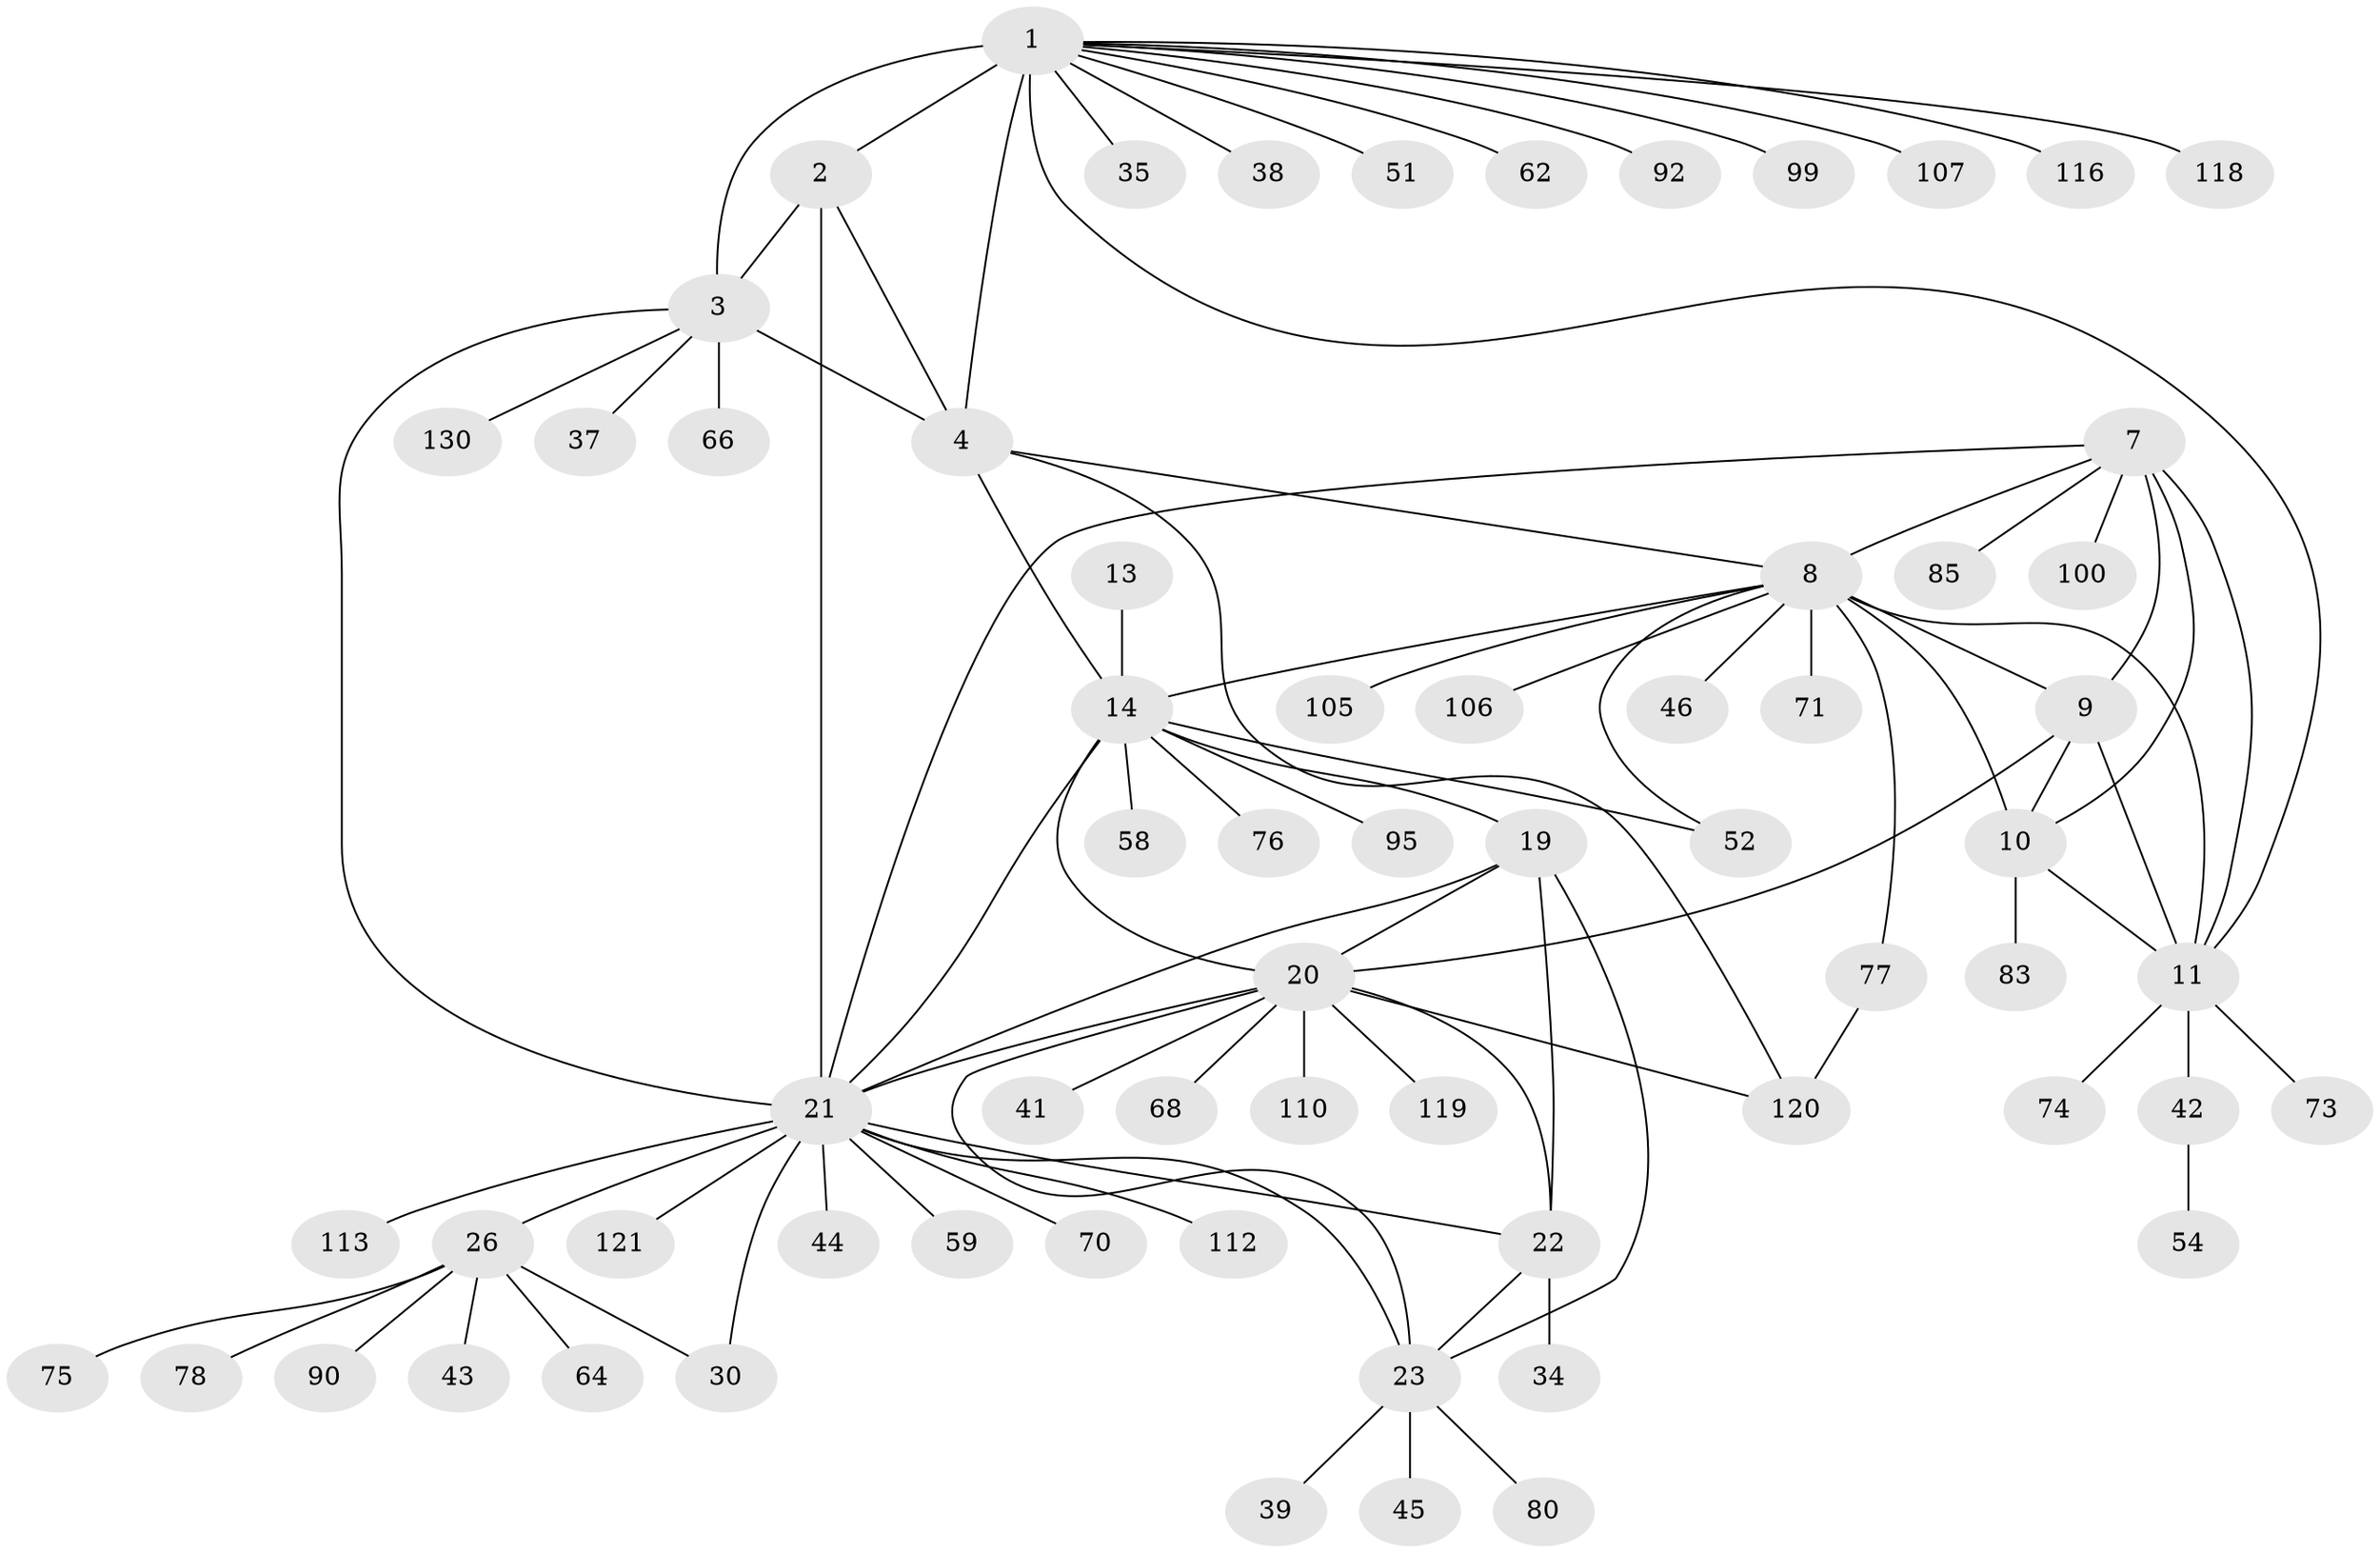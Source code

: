 // original degree distribution, {12: 0.015151515151515152, 8: 0.06060606060606061, 9: 0.030303030303030304, 6: 0.03787878787878788, 13: 0.007575757575757576, 10: 0.030303030303030304, 7: 0.022727272727272728, 5: 0.015151515151515152, 11: 0.015151515151515152, 3: 0.05303030303030303, 2: 0.11363636363636363, 1: 0.5984848484848485}
// Generated by graph-tools (version 1.1) at 2025/16/03/09/25 04:16:03]
// undirected, 66 vertices, 92 edges
graph export_dot {
graph [start="1"]
  node [color=gray90,style=filled];
  1 [super="+5+6"];
  2 [super="+32+94"];
  3;
  4 [super="+69+79"];
  7;
  8;
  9;
  10;
  11 [super="+12+124+129+49"];
  13;
  14 [super="+104+86+15+81+16+17"];
  19 [super="+127+50"];
  20 [super="+24"];
  21 [super="+31+25+56+36"];
  22;
  23 [super="+103+98"];
  26 [super="+27+63"];
  30 [super="+61"];
  34;
  35 [super="+87+122"];
  37;
  38 [super="+101"];
  39;
  41;
  42 [super="+115"];
  43 [super="+82"];
  44;
  45 [super="+60"];
  46;
  51;
  52 [super="+93"];
  54;
  58 [super="+88"];
  59;
  62 [super="+84+125"];
  64;
  66;
  68;
  70;
  71;
  73;
  74;
  75;
  76;
  77;
  78;
  80;
  83;
  85;
  90;
  92;
  95;
  99;
  100;
  105;
  106;
  107;
  110;
  112;
  113;
  116;
  118;
  119;
  120 [super="+131"];
  121;
  130;
  1 -- 2 [weight=3];
  1 -- 3 [weight=3];
  1 -- 4 [weight=3];
  1 -- 11;
  1 -- 35;
  1 -- 38;
  1 -- 99;
  1 -- 107;
  1 -- 116;
  1 -- 118;
  1 -- 62;
  1 -- 51;
  1 -- 92;
  2 -- 3;
  2 -- 4;
  2 -- 21 [weight=4];
  3 -- 4;
  3 -- 21;
  3 -- 37;
  3 -- 66;
  3 -- 130;
  4 -- 120;
  4 -- 8;
  4 -- 14;
  7 -- 8;
  7 -- 9;
  7 -- 10;
  7 -- 11 [weight=2];
  7 -- 85;
  7 -- 100;
  7 -- 21;
  8 -- 9;
  8 -- 10;
  8 -- 11 [weight=2];
  8 -- 46;
  8 -- 52;
  8 -- 71;
  8 -- 77;
  8 -- 105;
  8 -- 106;
  8 -- 14;
  9 -- 10;
  9 -- 11 [weight=2];
  9 -- 20;
  10 -- 11 [weight=2];
  10 -- 83;
  11 -- 74;
  11 -- 73;
  11 -- 42;
  13 -- 14 [weight=5];
  14 -- 52;
  14 -- 19;
  14 -- 58;
  14 -- 21;
  14 -- 20;
  14 -- 76;
  14 -- 95;
  19 -- 20 [weight=2];
  19 -- 21;
  19 -- 22;
  19 -- 23;
  20 -- 21 [weight=2];
  20 -- 22 [weight=2];
  20 -- 23 [weight=2];
  20 -- 120;
  20 -- 68;
  20 -- 41;
  20 -- 110;
  20 -- 119;
  21 -- 22;
  21 -- 23;
  21 -- 44;
  21 -- 70;
  21 -- 112;
  21 -- 113;
  21 -- 121;
  21 -- 26 [weight=6];
  21 -- 59;
  21 -- 30 [weight=3];
  22 -- 23;
  22 -- 34;
  23 -- 39;
  23 -- 45;
  23 -- 80;
  26 -- 30 [weight=2];
  26 -- 75;
  26 -- 64;
  26 -- 90;
  26 -- 43;
  26 -- 78;
  42 -- 54;
  77 -- 120;
}
